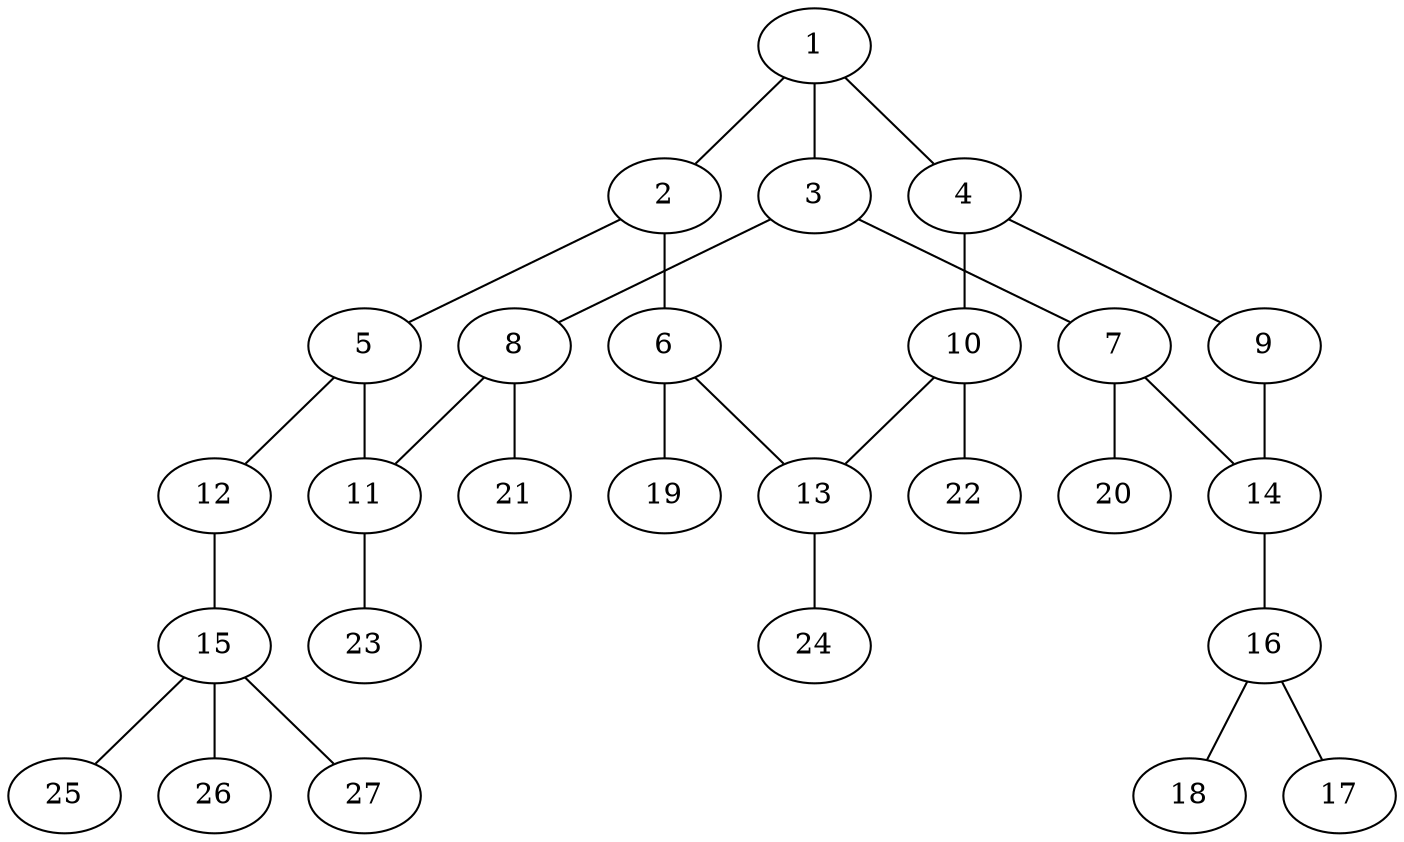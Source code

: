 graph molecule_2976 {
	1	 [chem=C];
	2	 [chem=C];
	1 -- 2	 [valence=2];
	3	 [chem=C];
	1 -- 3	 [valence=1];
	4	 [chem=C];
	1 -- 4	 [valence=1];
	5	 [chem=C];
	2 -- 5	 [valence=1];
	6	 [chem=C];
	2 -- 6	 [valence=1];
	7	 [chem=C];
	3 -- 7	 [valence=1];
	8	 [chem=C];
	3 -- 8	 [valence=2];
	9	 [chem=O];
	4 -- 9	 [valence=1];
	10	 [chem=C];
	4 -- 10	 [valence=2];
	11	 [chem=C];
	5 -- 11	 [valence=2];
	12	 [chem=O];
	5 -- 12	 [valence=1];
	13	 [chem=C];
	6 -- 13	 [valence=2];
	19	 [chem=H];
	6 -- 19	 [valence=1];
	14	 [chem=C];
	7 -- 14	 [valence=2];
	20	 [chem=H];
	7 -- 20	 [valence=1];
	8 -- 11	 [valence=1];
	21	 [chem=H];
	8 -- 21	 [valence=1];
	9 -- 14	 [valence=1];
	10 -- 13	 [valence=1];
	22	 [chem=H];
	10 -- 22	 [valence=1];
	23	 [chem=H];
	11 -- 23	 [valence=1];
	15	 [chem=C];
	12 -- 15	 [valence=1];
	24	 [chem=H];
	13 -- 24	 [valence=1];
	16	 [chem=N];
	14 -- 16	 [valence=1];
	25	 [chem=H];
	15 -- 25	 [valence=1];
	26	 [chem=H];
	15 -- 26	 [valence=1];
	27	 [chem=H];
	15 -- 27	 [valence=1];
	17	 [chem=O];
	16 -- 17	 [valence=2];
	18	 [chem=O];
	16 -- 18	 [valence=1];
}
